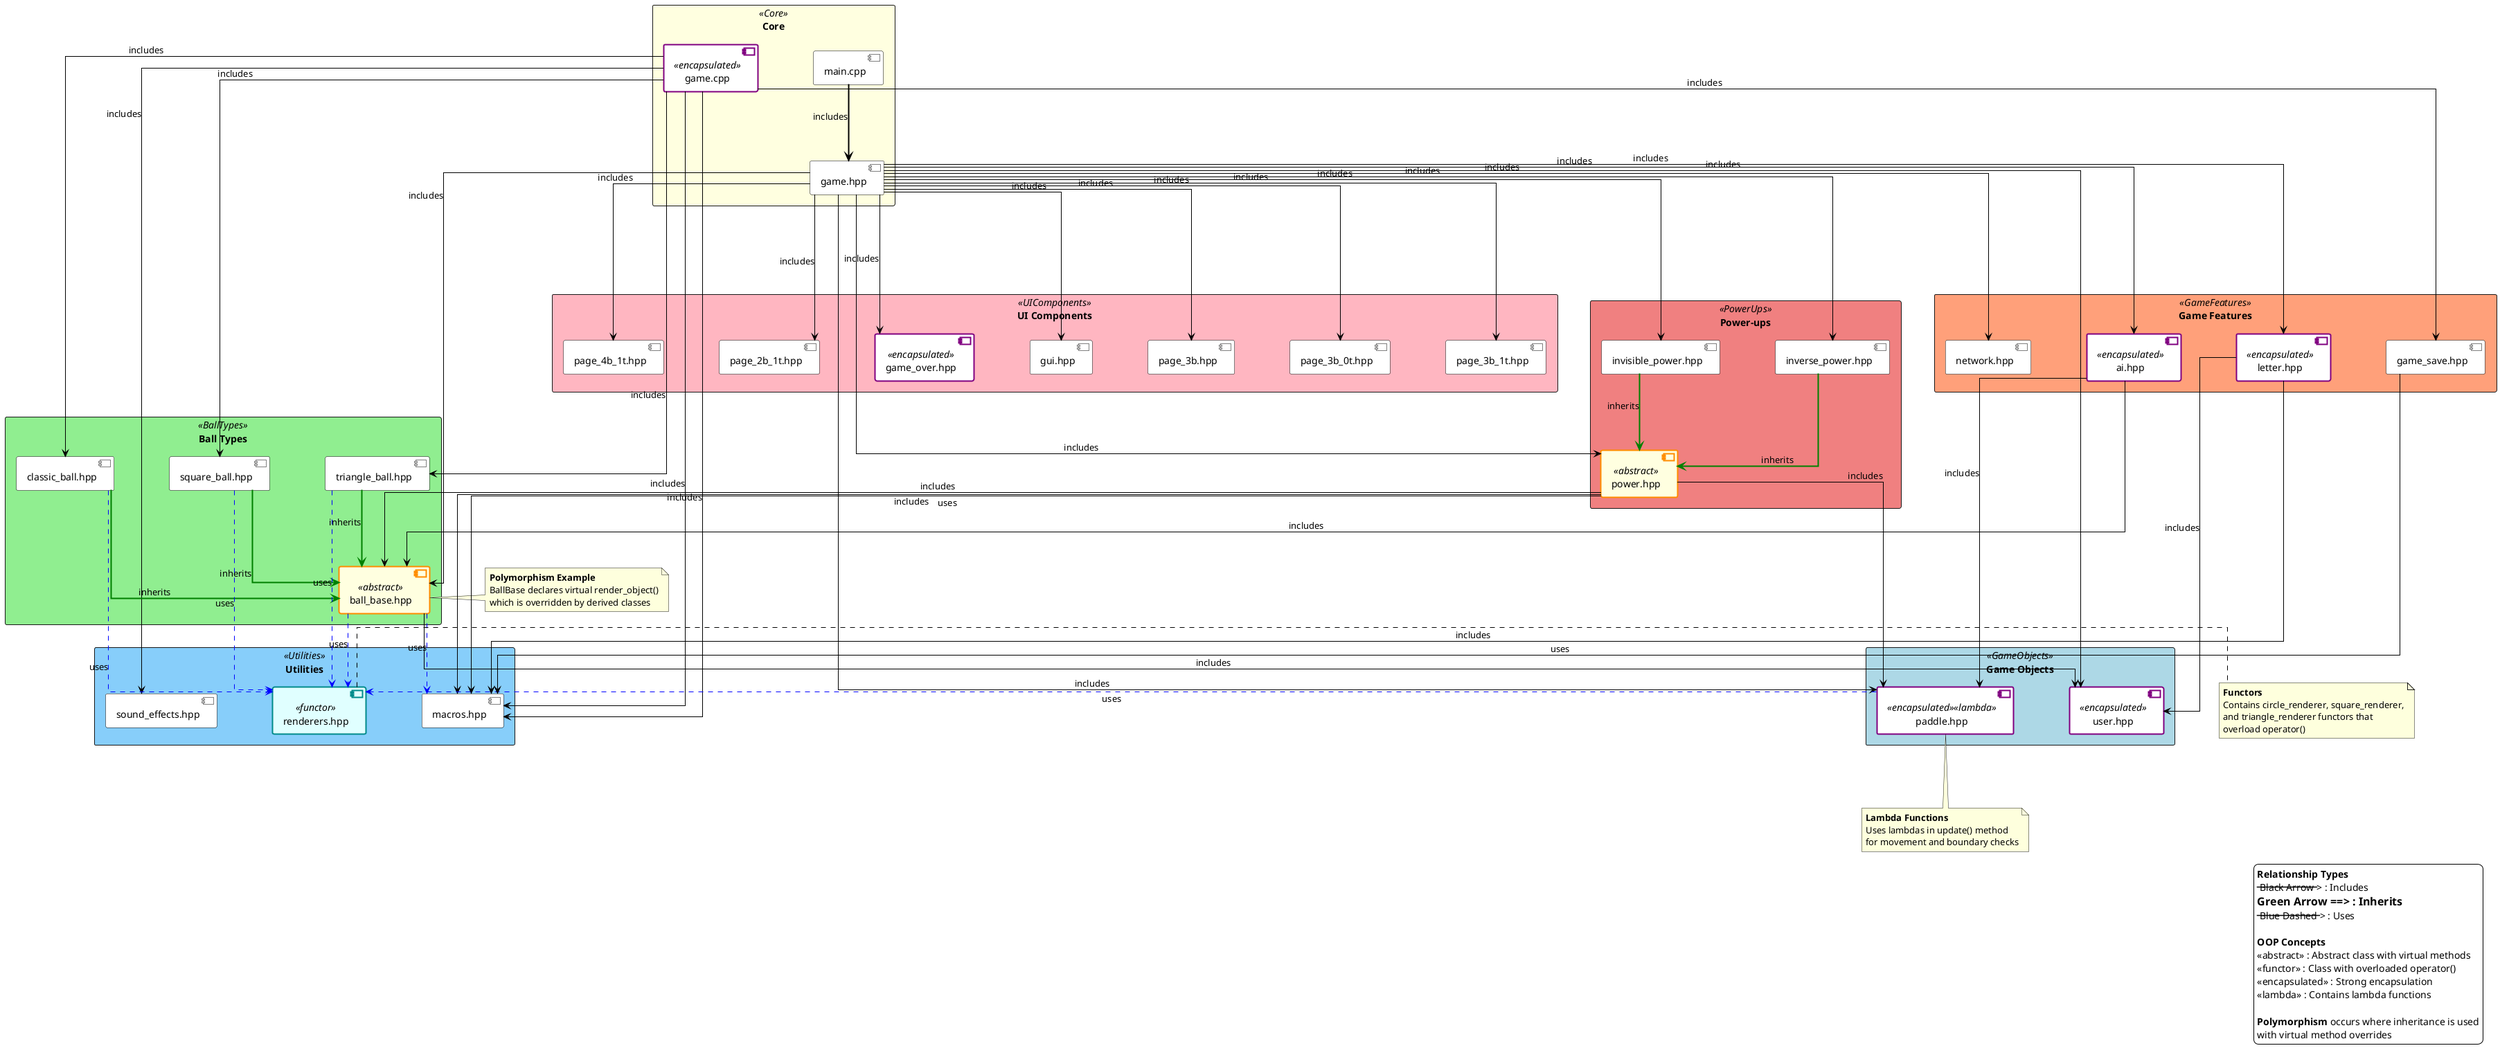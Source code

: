@startuml Game Dependencies

' Layout and styling improvements
skinparam backgroundColor white
skinparam packageStyle rectangle
skinparam componentStyle uml2
skinparam linetype ortho
skinparam nodesep 80
skinparam ranksep 100

' Custom stereotypes for OOP concepts
skinparam component {
    BorderColor black
    BackgroundColor white
    ArrowColor black
}

' Color scheme
skinparam package {
    BackgroundColor<<Core>> LightYellow
    BackgroundColor<<BallTypes>> LightGreen
    BackgroundColor<<GameObjects>> LightBlue
    BackgroundColor<<UIComponents>> LightPink
    BackgroundColor<<PowerUps>> LightCoral
    BackgroundColor<<Utilities>> LightSkyBlue
    BackgroundColor<<GameFeatures>> LightSalmon
}

' Component stereotypes for OOP concepts
skinparam component {
    BackgroundColor<<abstract>> LightYellow
    BorderColor<<abstract>> DarkOrange
    BorderThickness<<abstract>> 2
    
    BackgroundColor<<functor>> LightCyan
    BorderColor<<functor>> DarkCyan
    BorderThickness<<functor>> 2
    
    BackgroundColor<<encapsulated>> White
    BorderColor<<encapsulated>> Purple
    BorderThickness<<encapsulated>> 2
    
    BackgroundColor<<lambda>> LightGray
    BorderColor<<lambda>> DarkGray
    BorderThickness<<lambda>> 2
}

package "Core" <<Core>> {
    [main.cpp] as Main
    [game.cpp] as Game <<encapsulated>>
    [game.hpp] as GameH
}

package "Ball Types" <<BallTypes>> {
    [ball_base.hpp] as BallBase <<abstract>>
    [classic_ball.hpp] as ClassicBall
    [square_ball.hpp] as SquareBall
    [triangle_ball.hpp] as TriangleBall
}

package "Game Objects" <<GameObjects>> {
    [paddle.hpp] as Paddle <<encapsulated>> <<lambda>>
    [user.hpp] as User <<encapsulated>>
}

package "UI Components" <<UIComponents>> {
    [page_3b.hpp] as Page3B
    [page_3b_0t.hpp] as Page3B0T
    [page_3b_1t.hpp] as Page3B1T
    [page_4b_1t.hpp] as Page4B1T
    [page_2b_1t.hpp] as Page2B1T
    [game_over.hpp] as GameOver <<encapsulated>>
    [gui.hpp] as GUI
}

package "Power-ups" <<PowerUps>> {
    [power.hpp] as Power <<abstract>>
    [invisible_power.hpp] as InvisiblePower
    [inverse_power.hpp] as InversePower
}

package "Utilities" <<Utilities>> {
    [macros.hpp] as Macros
    [sound_effects.hpp] as SoundEffects
    [renderers.hpp] as Renderers <<functor>>
}

package "Game Features" <<GameFeatures>> {
    [ai.hpp] as AI <<encapsulated>>
    [game_save.hpp] as GameSave
    [letter.hpp] as Letter <<encapsulated>>
    [network.hpp] as Network
}

' Different arrow styles for different relationship types
' Main dependencies
Main -[thickness=2]-> GameH : includes

' Game dependencies
GameH ---> Paddle : includes
GameH ---> BallBase : includes
GameH ---> Page3B : includes
GameH ---> Page3B0T : includes
GameH ---> Page3B1T : includes
GameH ---> Page4B1T : includes
GameH ---> Page2B1T : includes
GameH ---> GameOver : includes
GameH ---> AI : includes
GameH ---> User : includes
GameH ---> Network : includes
GameH ---> Power : includes
GameH ---> InvisiblePower : includes
GameH ---> InversePower : includes
GameH ---> GUI : includes
GameH ---> Letter : includes

Game ---> ClassicBall : includes
Game ---> SquareBall : includes
Game ---> TriangleBall : includes
Game ---> GameSave : includes
Game ---> SoundEffects : includes
Game ---> Macros : includes

' Ball hierarchy (polymorphism through inheritance)
ClassicBall -[#green,thickness=2]-> BallBase : inherits
SquareBall -[#green,thickness=2]-> BallBase : inherits
TriangleBall -[#green,thickness=2]-> BallBase : inherits
BallBase ---> User : includes

' Power-up hierarchy (polymorphism through inheritance)
InvisiblePower -[#green,thickness=2]-> Power : inherits
InversePower -[#green,thickness=2]-> Power : inherits
Power ---> Paddle : includes
Power ---> BallBase : includes
Power ---> Macros : includes

' Game Object dependencies
AI ---> Paddle : includes
AI ---> BallBase : includes

Letter ---> User : includes
Letter ---> Macros : includes

' Rendering dependencies - polymorphism through functors
BallBase -[#blue,dashed]-> Renderers : uses
ClassicBall -[#blue,dashed]-> Renderers : uses
SquareBall -[#blue,dashed]-> Renderers : uses
TriangleBall -[#blue,dashed]-> Renderers : uses
Paddle -[#blue,dashed]-> Renderers : uses

' Shared dependencies
Game ---> Macros : includes
BallBase -[#blue,dashed]-> Macros : uses
Power ---> Macros : uses
GameSave ---> Macros : uses

' Note describing polymorphism
note right of BallBase
  **Polymorphism Example**
  BallBase declares virtual render_object()
  which is overridden by derived classes
end note

' Note for lambda functions
note bottom of Paddle
  **Lambda Functions**
  Uses lambdas in update() method
  for movement and boundary checks
end note

' Note for functors
note right of Renderers
  **Functors**
  Contains circle_renderer, square_renderer,
  and triangle_renderer functors that
  overload operator()
end note

legend right
  **Relationship Types**
  -- Black Arrow --> : Includes
  == Green Arrow ==> : Inherits
  -- Blue Dashed --> : Uses
  
  **OOP Concepts**
  <<abstract>> : Abstract class with virtual methods
  <<functor>> : Class with overloaded operator()
  <<encapsulated>> : Strong encapsulation
  <<lambda>> : Contains lambda functions
  
  **Polymorphism** occurs where inheritance is used
  with virtual method overrides
endlegend

@enduml
